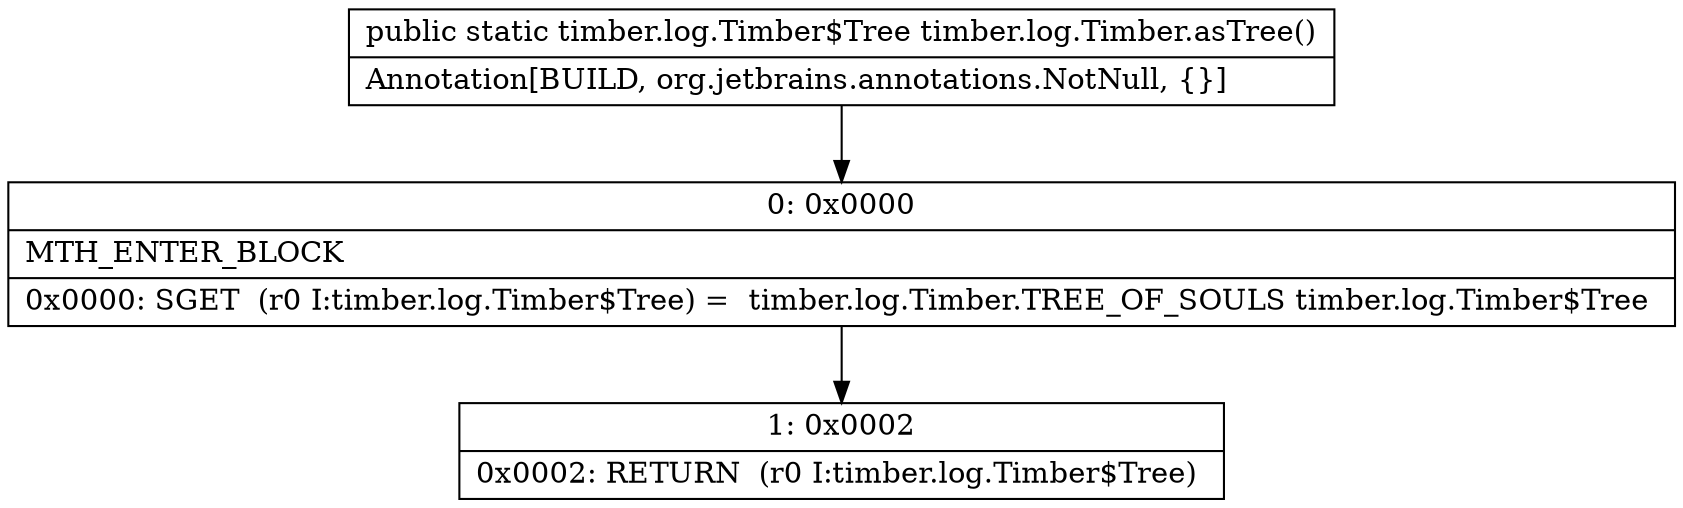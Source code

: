 digraph "CFG fortimber.log.Timber.asTree()Ltimber\/log\/Timber$Tree;" {
Node_0 [shape=record,label="{0\:\ 0x0000|MTH_ENTER_BLOCK\l|0x0000: SGET  (r0 I:timber.log.Timber$Tree) =  timber.log.Timber.TREE_OF_SOULS timber.log.Timber$Tree \l}"];
Node_1 [shape=record,label="{1\:\ 0x0002|0x0002: RETURN  (r0 I:timber.log.Timber$Tree) \l}"];
MethodNode[shape=record,label="{public static timber.log.Timber$Tree timber.log.Timber.asTree()  | Annotation[BUILD, org.jetbrains.annotations.NotNull, \{\}]\l}"];
MethodNode -> Node_0;
Node_0 -> Node_1;
}

